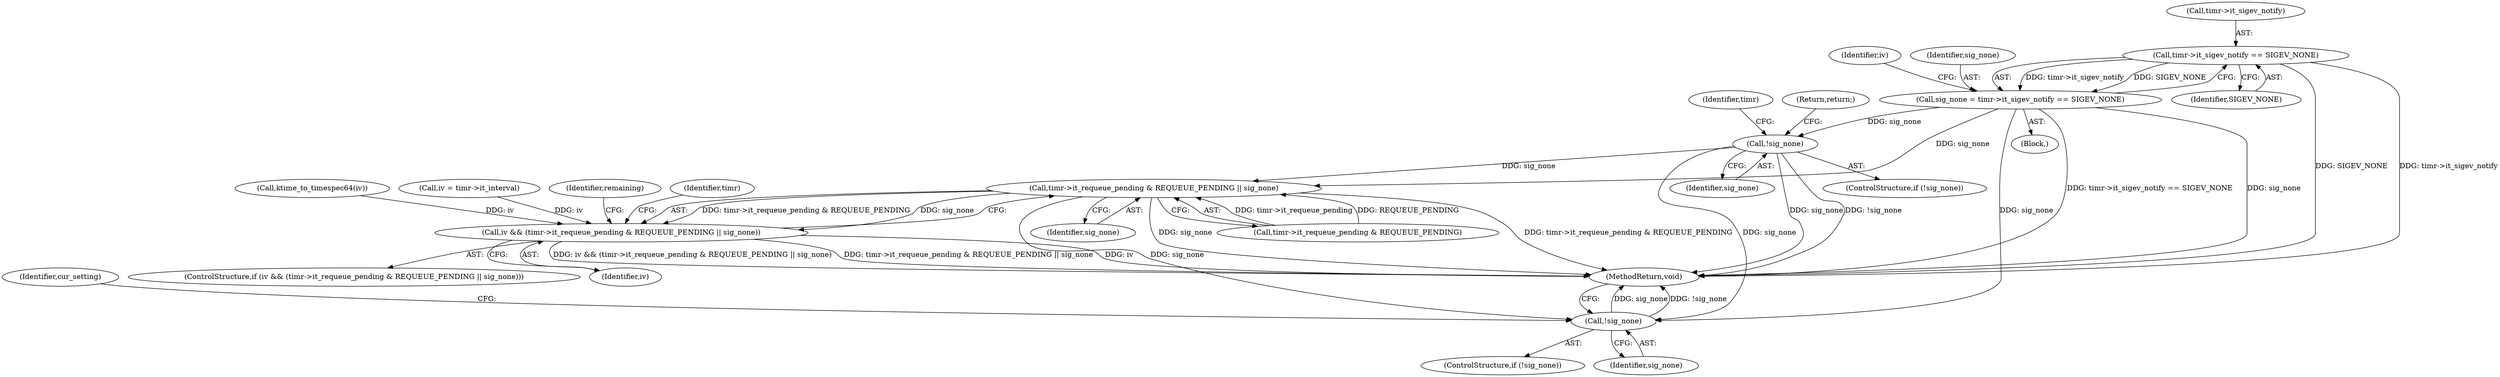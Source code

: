 digraph "0_linux_78c9c4dfbf8c04883941445a195276bb4bb92c76_2@pointer" {
"1000123" [label="(Call,timr->it_sigev_notify == SIGEV_NONE)"];
"1000121" [label="(Call,sig_none = timr->it_sigev_notify == SIGEV_NONE)"];
"1000150" [label="(Call,!sig_none)"];
"1000166" [label="(Call,timr->it_requeue_pending & REQUEUE_PENDING || sig_none)"];
"1000164" [label="(Call,iv && (timr->it_requeue_pending & REQUEUE_PENDING || sig_none))"];
"1000193" [label="(Call,!sig_none)"];
"1000140" [label="(Call,ktime_to_timespec64(iv))"];
"1000129" [label="(Identifier,iv)"];
"1000109" [label="(Block,)"];
"1000172" [label="(Identifier,sig_none)"];
"1000155" [label="(Identifier,timr)"];
"1000167" [label="(Call,timr->it_requeue_pending & REQUEUE_PENDING)"];
"1000128" [label="(Call,iv = timr->it_interval)"];
"1000192" [label="(ControlStructure,if (!sig_none))"];
"1000127" [label="(Identifier,SIGEV_NONE)"];
"1000121" [label="(Call,sig_none = timr->it_sigev_notify == SIGEV_NONE)"];
"1000183" [label="(Identifier,remaining)"];
"1000151" [label="(Identifier,sig_none)"];
"1000122" [label="(Identifier,sig_none)"];
"1000152" [label="(Return,return;)"];
"1000210" [label="(MethodReturn,void)"];
"1000124" [label="(Call,timr->it_sigev_notify)"];
"1000149" [label="(ControlStructure,if (!sig_none))"];
"1000164" [label="(Call,iv && (timr->it_requeue_pending & REQUEUE_PENDING || sig_none))"];
"1000163" [label="(ControlStructure,if (iv && (timr->it_requeue_pending & REQUEUE_PENDING || sig_none)))"];
"1000175" [label="(Identifier,timr)"];
"1000165" [label="(Identifier,iv)"];
"1000166" [label="(Call,timr->it_requeue_pending & REQUEUE_PENDING || sig_none)"];
"1000198" [label="(Identifier,cur_setting)"];
"1000150" [label="(Call,!sig_none)"];
"1000123" [label="(Call,timr->it_sigev_notify == SIGEV_NONE)"];
"1000194" [label="(Identifier,sig_none)"];
"1000193" [label="(Call,!sig_none)"];
"1000123" -> "1000121"  [label="AST: "];
"1000123" -> "1000127"  [label="CFG: "];
"1000124" -> "1000123"  [label="AST: "];
"1000127" -> "1000123"  [label="AST: "];
"1000121" -> "1000123"  [label="CFG: "];
"1000123" -> "1000210"  [label="DDG: SIGEV_NONE"];
"1000123" -> "1000210"  [label="DDG: timr->it_sigev_notify"];
"1000123" -> "1000121"  [label="DDG: timr->it_sigev_notify"];
"1000123" -> "1000121"  [label="DDG: SIGEV_NONE"];
"1000121" -> "1000109"  [label="AST: "];
"1000122" -> "1000121"  [label="AST: "];
"1000129" -> "1000121"  [label="CFG: "];
"1000121" -> "1000210"  [label="DDG: timr->it_sigev_notify == SIGEV_NONE"];
"1000121" -> "1000210"  [label="DDG: sig_none"];
"1000121" -> "1000150"  [label="DDG: sig_none"];
"1000121" -> "1000166"  [label="DDG: sig_none"];
"1000121" -> "1000193"  [label="DDG: sig_none"];
"1000150" -> "1000149"  [label="AST: "];
"1000150" -> "1000151"  [label="CFG: "];
"1000151" -> "1000150"  [label="AST: "];
"1000152" -> "1000150"  [label="CFG: "];
"1000155" -> "1000150"  [label="CFG: "];
"1000150" -> "1000210"  [label="DDG: sig_none"];
"1000150" -> "1000210"  [label="DDG: !sig_none"];
"1000150" -> "1000166"  [label="DDG: sig_none"];
"1000150" -> "1000193"  [label="DDG: sig_none"];
"1000166" -> "1000164"  [label="AST: "];
"1000166" -> "1000167"  [label="CFG: "];
"1000166" -> "1000172"  [label="CFG: "];
"1000167" -> "1000166"  [label="AST: "];
"1000172" -> "1000166"  [label="AST: "];
"1000164" -> "1000166"  [label="CFG: "];
"1000166" -> "1000210"  [label="DDG: sig_none"];
"1000166" -> "1000210"  [label="DDG: timr->it_requeue_pending & REQUEUE_PENDING"];
"1000166" -> "1000164"  [label="DDG: timr->it_requeue_pending & REQUEUE_PENDING"];
"1000166" -> "1000164"  [label="DDG: sig_none"];
"1000167" -> "1000166"  [label="DDG: timr->it_requeue_pending"];
"1000167" -> "1000166"  [label="DDG: REQUEUE_PENDING"];
"1000166" -> "1000193"  [label="DDG: sig_none"];
"1000164" -> "1000163"  [label="AST: "];
"1000164" -> "1000165"  [label="CFG: "];
"1000165" -> "1000164"  [label="AST: "];
"1000175" -> "1000164"  [label="CFG: "];
"1000183" -> "1000164"  [label="CFG: "];
"1000164" -> "1000210"  [label="DDG: iv && (timr->it_requeue_pending & REQUEUE_PENDING || sig_none)"];
"1000164" -> "1000210"  [label="DDG: timr->it_requeue_pending & REQUEUE_PENDING || sig_none"];
"1000164" -> "1000210"  [label="DDG: iv"];
"1000140" -> "1000164"  [label="DDG: iv"];
"1000128" -> "1000164"  [label="DDG: iv"];
"1000193" -> "1000192"  [label="AST: "];
"1000193" -> "1000194"  [label="CFG: "];
"1000194" -> "1000193"  [label="AST: "];
"1000198" -> "1000193"  [label="CFG: "];
"1000210" -> "1000193"  [label="CFG: "];
"1000193" -> "1000210"  [label="DDG: sig_none"];
"1000193" -> "1000210"  [label="DDG: !sig_none"];
}
